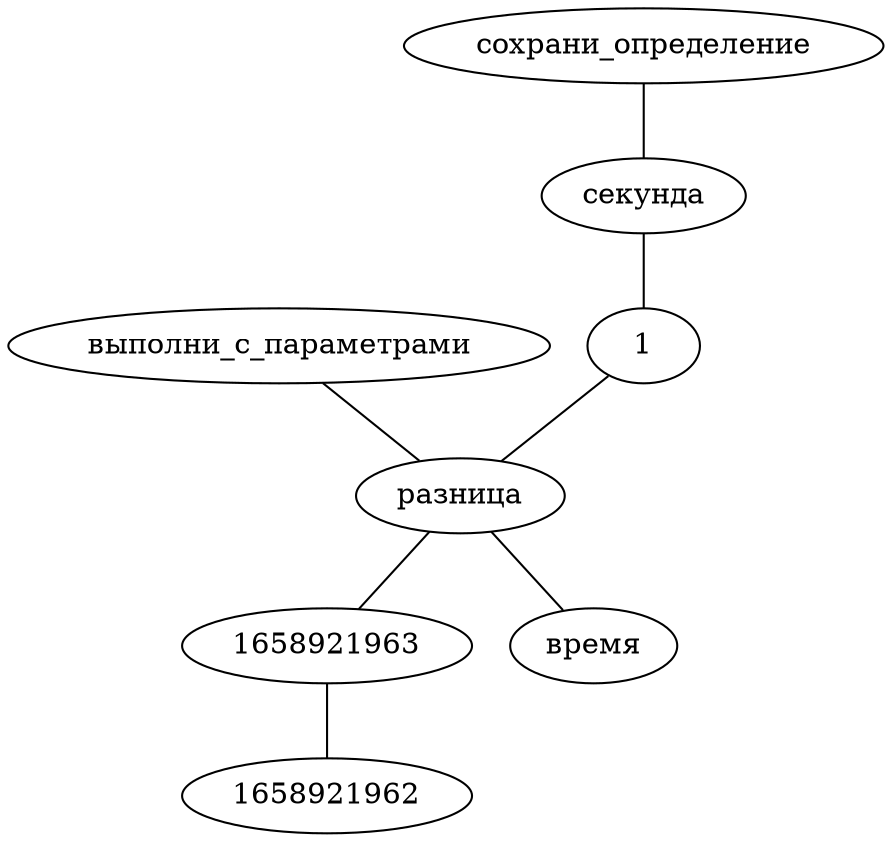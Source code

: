 strict graph G {
"выполни_с_параметрами" -- "разница"
"разница" -- "1658921963"
"1658921963" -- "1658921962"
"сохрани_определение" -- "секунда"
"секунда" -- "1"
"1" -- "разница"
"разница" -- "время"
}
